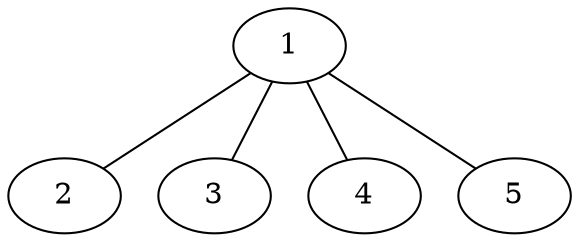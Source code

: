 graph molecule_93 {
	1	 [chem=C];
	2	 [chem=I];
	1 -- 2	 [valence=1];
	3	 [chem=I];
	1 -- 3	 [valence=1];
	4	 [chem=H];
	1 -- 4	 [valence=1];
	5	 [chem=H];
	1 -- 5	 [valence=1];
}
